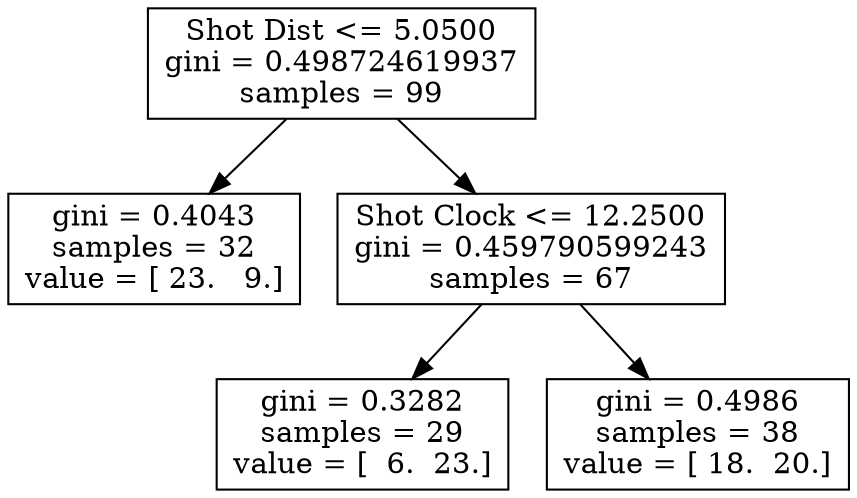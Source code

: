 digraph Tree {
0 [label="Shot Dist <= 5.0500\ngini = 0.498724619937\nsamples = 99", shape="box"] ;
1 [label="gini = 0.4043\nsamples = 32\nvalue = [ 23.   9.]", shape="box"] ;
0 -> 1 ;
2 [label="Shot Clock <= 12.2500\ngini = 0.459790599243\nsamples = 67", shape="box"] ;
0 -> 2 ;
3 [label="gini = 0.3282\nsamples = 29\nvalue = [  6.  23.]", shape="box"] ;
2 -> 3 ;
4 [label="gini = 0.4986\nsamples = 38\nvalue = [ 18.  20.]", shape="box"] ;
2 -> 4 ;
}